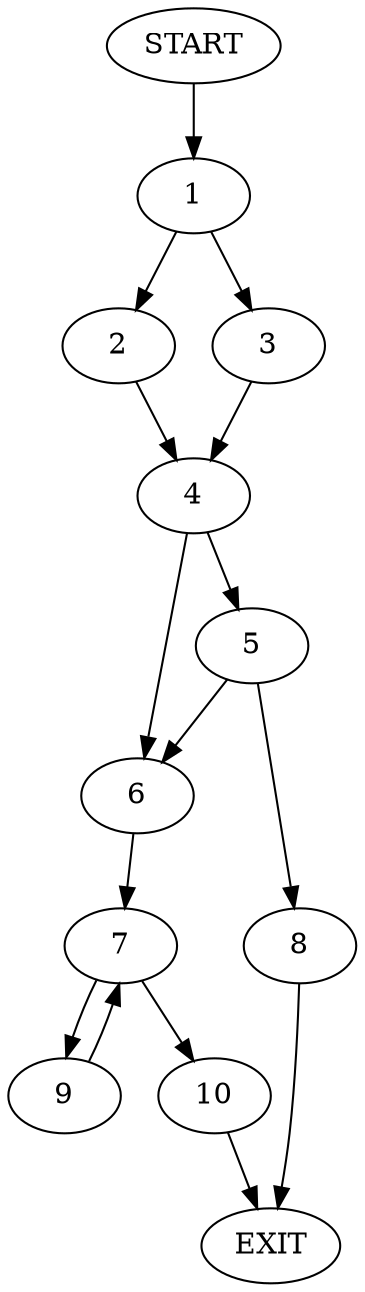 digraph {
0 [label="START"]
11 [label="EXIT"]
0 -> 1
1 -> 2
1 -> 3
2 -> 4
3 -> 4
4 -> 5
4 -> 6
6 -> 7
5 -> 8
5 -> 6
8 -> 11
7 -> 9
7 -> 10
9 -> 7
10 -> 11
}
